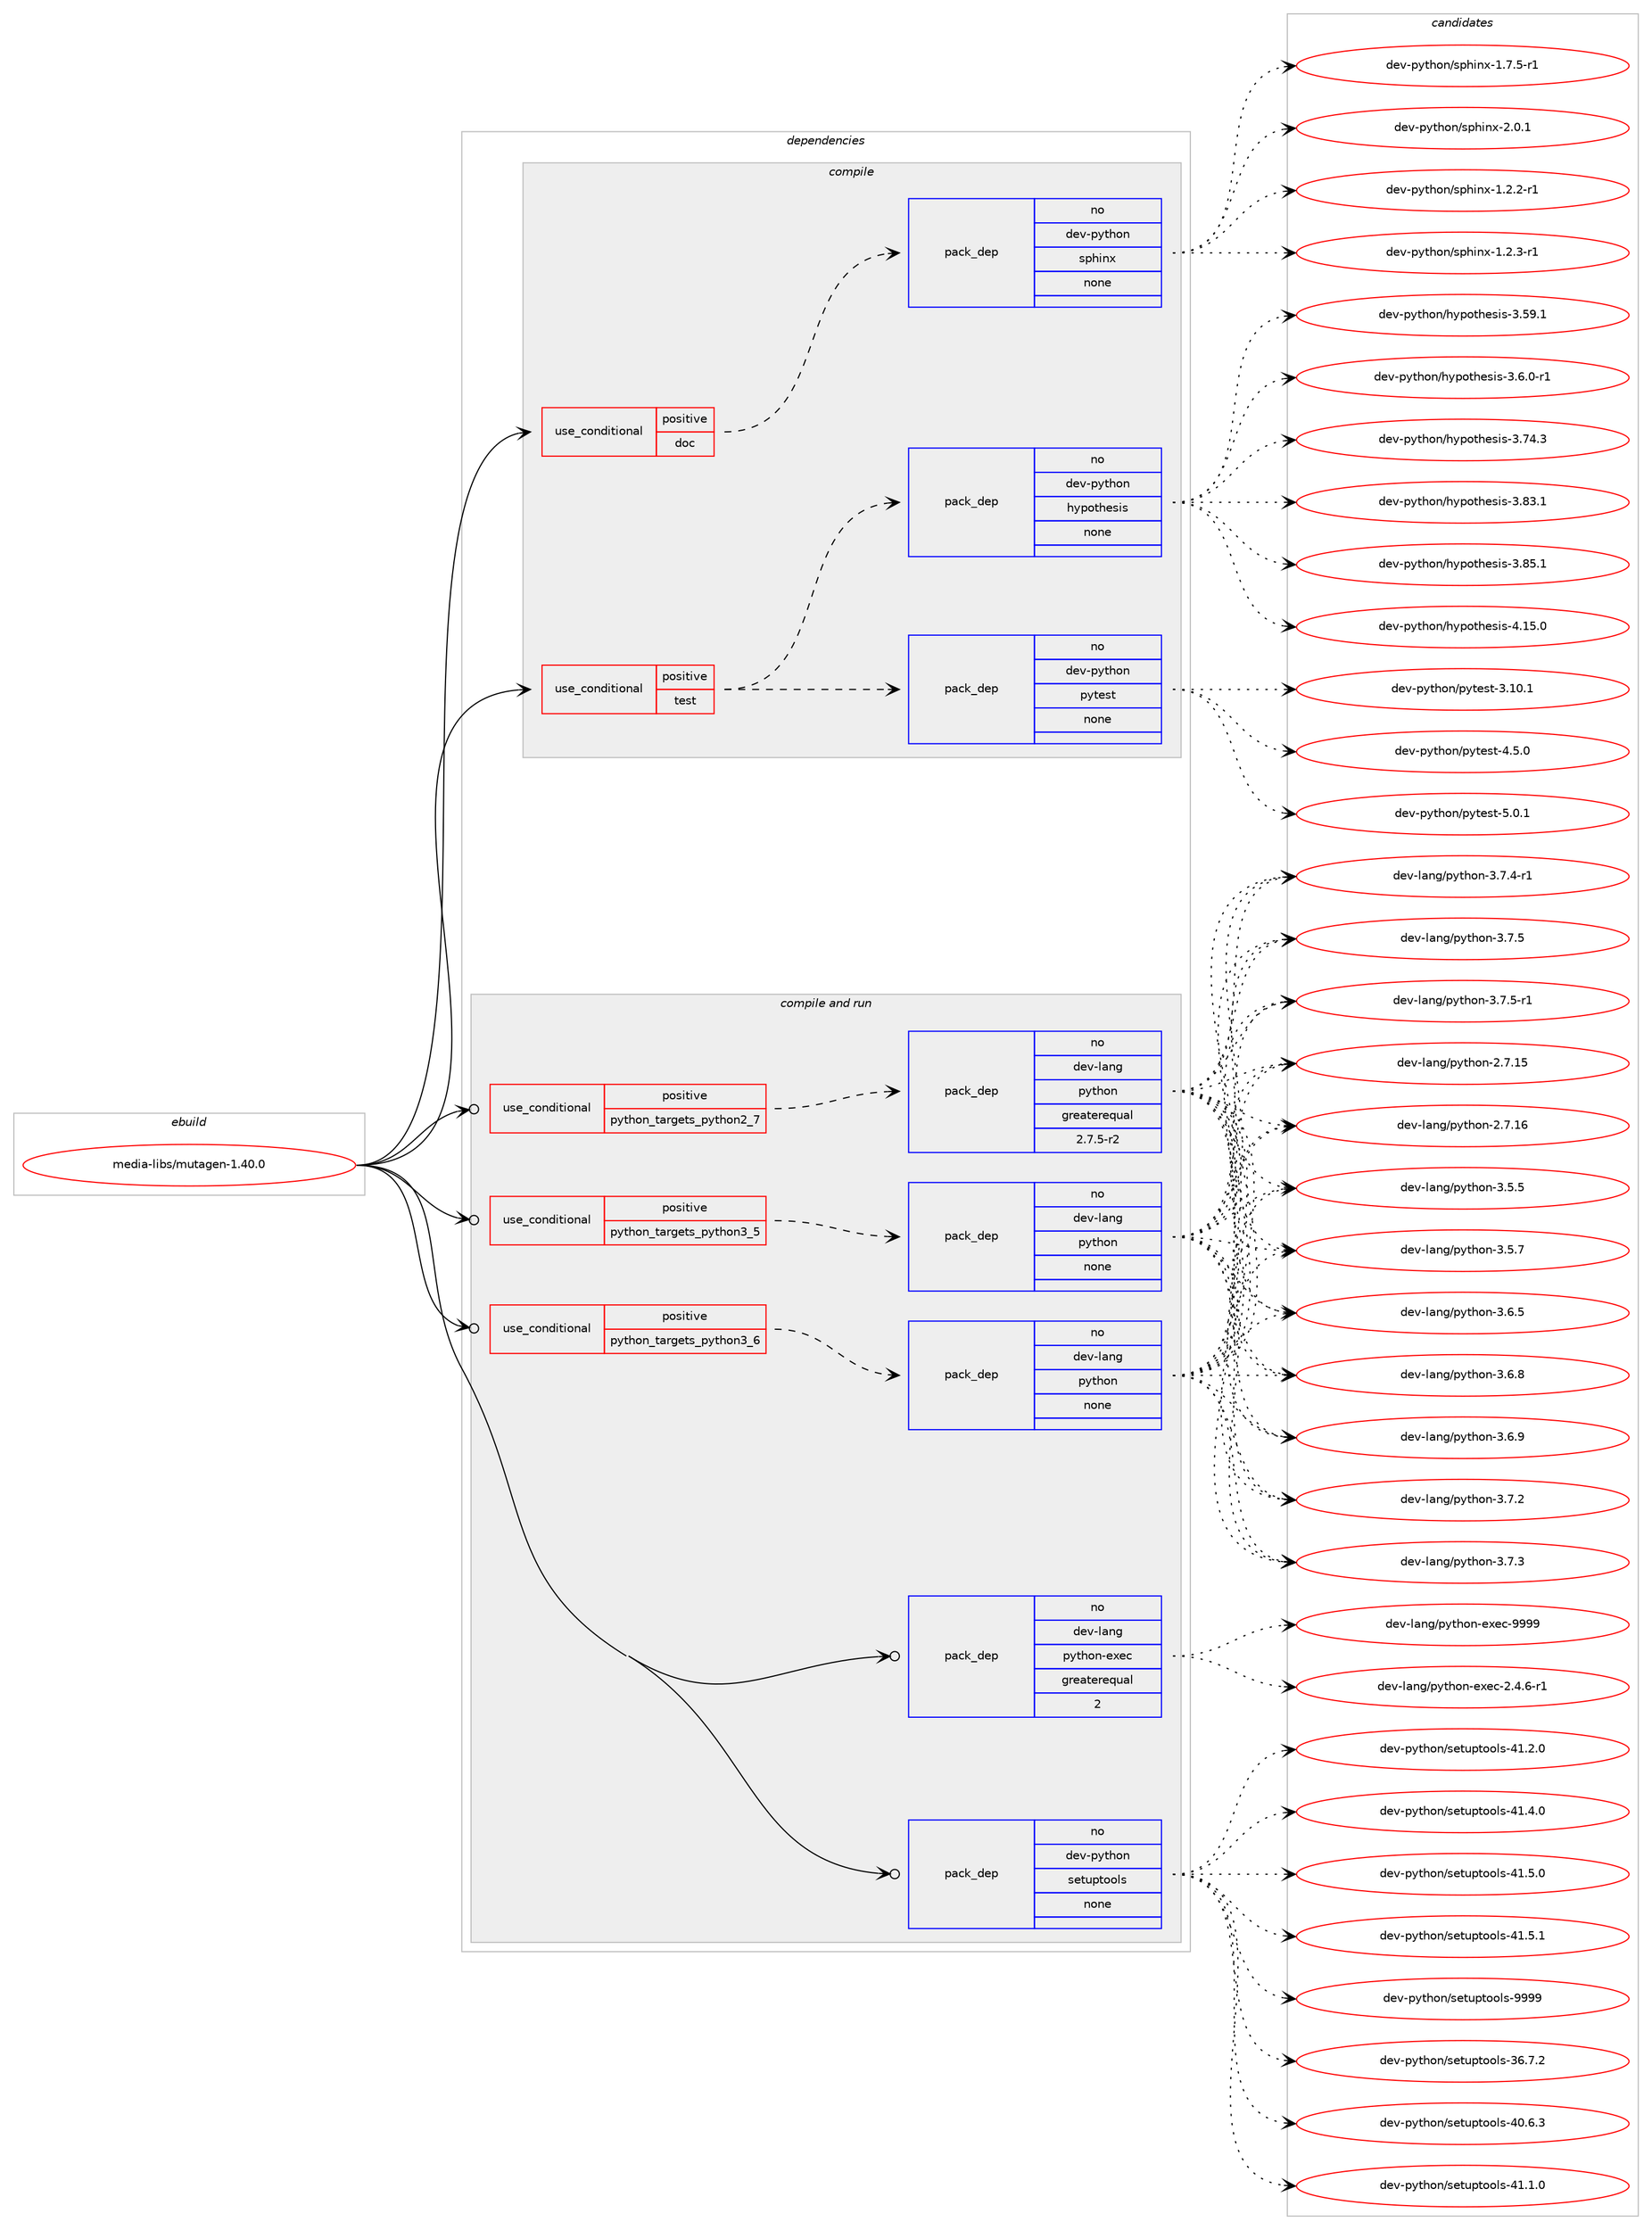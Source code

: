 digraph prolog {

# *************
# Graph options
# *************

newrank=true;
concentrate=true;
compound=true;
graph [rankdir=LR,fontname=Helvetica,fontsize=10,ranksep=1.5];#, ranksep=2.5, nodesep=0.2];
edge  [arrowhead=vee];
node  [fontname=Helvetica,fontsize=10];

# **********
# The ebuild
# **********

subgraph cluster_leftcol {
color=gray;
rank=same;
label=<<i>ebuild</i>>;
id [label="media-libs/mutagen-1.40.0", color=red, width=4, href="../media-libs/mutagen-1.40.0.svg"];
}

# ****************
# The dependencies
# ****************

subgraph cluster_midcol {
color=gray;
label=<<i>dependencies</i>>;
subgraph cluster_compile {
fillcolor="#eeeeee";
style=filled;
label=<<i>compile</i>>;
subgraph cond192344 {
dependency790327 [label=<<TABLE BORDER="0" CELLBORDER="1" CELLSPACING="0" CELLPADDING="4"><TR><TD ROWSPAN="3" CELLPADDING="10">use_conditional</TD></TR><TR><TD>positive</TD></TR><TR><TD>doc</TD></TR></TABLE>>, shape=none, color=red];
subgraph pack584170 {
dependency790328 [label=<<TABLE BORDER="0" CELLBORDER="1" CELLSPACING="0" CELLPADDING="4" WIDTH="220"><TR><TD ROWSPAN="6" CELLPADDING="30">pack_dep</TD></TR><TR><TD WIDTH="110">no</TD></TR><TR><TD>dev-python</TD></TR><TR><TD>sphinx</TD></TR><TR><TD>none</TD></TR><TR><TD></TD></TR></TABLE>>, shape=none, color=blue];
}
dependency790327:e -> dependency790328:w [weight=20,style="dashed",arrowhead="vee"];
}
id:e -> dependency790327:w [weight=20,style="solid",arrowhead="vee"];
subgraph cond192345 {
dependency790329 [label=<<TABLE BORDER="0" CELLBORDER="1" CELLSPACING="0" CELLPADDING="4"><TR><TD ROWSPAN="3" CELLPADDING="10">use_conditional</TD></TR><TR><TD>positive</TD></TR><TR><TD>test</TD></TR></TABLE>>, shape=none, color=red];
subgraph pack584171 {
dependency790330 [label=<<TABLE BORDER="0" CELLBORDER="1" CELLSPACING="0" CELLPADDING="4" WIDTH="220"><TR><TD ROWSPAN="6" CELLPADDING="30">pack_dep</TD></TR><TR><TD WIDTH="110">no</TD></TR><TR><TD>dev-python</TD></TR><TR><TD>hypothesis</TD></TR><TR><TD>none</TD></TR><TR><TD></TD></TR></TABLE>>, shape=none, color=blue];
}
dependency790329:e -> dependency790330:w [weight=20,style="dashed",arrowhead="vee"];
subgraph pack584172 {
dependency790331 [label=<<TABLE BORDER="0" CELLBORDER="1" CELLSPACING="0" CELLPADDING="4" WIDTH="220"><TR><TD ROWSPAN="6" CELLPADDING="30">pack_dep</TD></TR><TR><TD WIDTH="110">no</TD></TR><TR><TD>dev-python</TD></TR><TR><TD>pytest</TD></TR><TR><TD>none</TD></TR><TR><TD></TD></TR></TABLE>>, shape=none, color=blue];
}
dependency790329:e -> dependency790331:w [weight=20,style="dashed",arrowhead="vee"];
}
id:e -> dependency790329:w [weight=20,style="solid",arrowhead="vee"];
}
subgraph cluster_compileandrun {
fillcolor="#eeeeee";
style=filled;
label=<<i>compile and run</i>>;
subgraph cond192346 {
dependency790332 [label=<<TABLE BORDER="0" CELLBORDER="1" CELLSPACING="0" CELLPADDING="4"><TR><TD ROWSPAN="3" CELLPADDING="10">use_conditional</TD></TR><TR><TD>positive</TD></TR><TR><TD>python_targets_python2_7</TD></TR></TABLE>>, shape=none, color=red];
subgraph pack584173 {
dependency790333 [label=<<TABLE BORDER="0" CELLBORDER="1" CELLSPACING="0" CELLPADDING="4" WIDTH="220"><TR><TD ROWSPAN="6" CELLPADDING="30">pack_dep</TD></TR><TR><TD WIDTH="110">no</TD></TR><TR><TD>dev-lang</TD></TR><TR><TD>python</TD></TR><TR><TD>greaterequal</TD></TR><TR><TD>2.7.5-r2</TD></TR></TABLE>>, shape=none, color=blue];
}
dependency790332:e -> dependency790333:w [weight=20,style="dashed",arrowhead="vee"];
}
id:e -> dependency790332:w [weight=20,style="solid",arrowhead="odotvee"];
subgraph cond192347 {
dependency790334 [label=<<TABLE BORDER="0" CELLBORDER="1" CELLSPACING="0" CELLPADDING="4"><TR><TD ROWSPAN="3" CELLPADDING="10">use_conditional</TD></TR><TR><TD>positive</TD></TR><TR><TD>python_targets_python3_5</TD></TR></TABLE>>, shape=none, color=red];
subgraph pack584174 {
dependency790335 [label=<<TABLE BORDER="0" CELLBORDER="1" CELLSPACING="0" CELLPADDING="4" WIDTH="220"><TR><TD ROWSPAN="6" CELLPADDING="30">pack_dep</TD></TR><TR><TD WIDTH="110">no</TD></TR><TR><TD>dev-lang</TD></TR><TR><TD>python</TD></TR><TR><TD>none</TD></TR><TR><TD></TD></TR></TABLE>>, shape=none, color=blue];
}
dependency790334:e -> dependency790335:w [weight=20,style="dashed",arrowhead="vee"];
}
id:e -> dependency790334:w [weight=20,style="solid",arrowhead="odotvee"];
subgraph cond192348 {
dependency790336 [label=<<TABLE BORDER="0" CELLBORDER="1" CELLSPACING="0" CELLPADDING="4"><TR><TD ROWSPAN="3" CELLPADDING="10">use_conditional</TD></TR><TR><TD>positive</TD></TR><TR><TD>python_targets_python3_6</TD></TR></TABLE>>, shape=none, color=red];
subgraph pack584175 {
dependency790337 [label=<<TABLE BORDER="0" CELLBORDER="1" CELLSPACING="0" CELLPADDING="4" WIDTH="220"><TR><TD ROWSPAN="6" CELLPADDING="30">pack_dep</TD></TR><TR><TD WIDTH="110">no</TD></TR><TR><TD>dev-lang</TD></TR><TR><TD>python</TD></TR><TR><TD>none</TD></TR><TR><TD></TD></TR></TABLE>>, shape=none, color=blue];
}
dependency790336:e -> dependency790337:w [weight=20,style="dashed",arrowhead="vee"];
}
id:e -> dependency790336:w [weight=20,style="solid",arrowhead="odotvee"];
subgraph pack584176 {
dependency790338 [label=<<TABLE BORDER="0" CELLBORDER="1" CELLSPACING="0" CELLPADDING="4" WIDTH="220"><TR><TD ROWSPAN="6" CELLPADDING="30">pack_dep</TD></TR><TR><TD WIDTH="110">no</TD></TR><TR><TD>dev-lang</TD></TR><TR><TD>python-exec</TD></TR><TR><TD>greaterequal</TD></TR><TR><TD>2</TD></TR></TABLE>>, shape=none, color=blue];
}
id:e -> dependency790338:w [weight=20,style="solid",arrowhead="odotvee"];
subgraph pack584177 {
dependency790339 [label=<<TABLE BORDER="0" CELLBORDER="1" CELLSPACING="0" CELLPADDING="4" WIDTH="220"><TR><TD ROWSPAN="6" CELLPADDING="30">pack_dep</TD></TR><TR><TD WIDTH="110">no</TD></TR><TR><TD>dev-python</TD></TR><TR><TD>setuptools</TD></TR><TR><TD>none</TD></TR><TR><TD></TD></TR></TABLE>>, shape=none, color=blue];
}
id:e -> dependency790339:w [weight=20,style="solid",arrowhead="odotvee"];
}
subgraph cluster_run {
fillcolor="#eeeeee";
style=filled;
label=<<i>run</i>>;
}
}

# **************
# The candidates
# **************

subgraph cluster_choices {
rank=same;
color=gray;
label=<<i>candidates</i>>;

subgraph choice584170 {
color=black;
nodesep=1;
choice10010111845112121116104111110471151121041051101204549465046504511449 [label="dev-python/sphinx-1.2.2-r1", color=red, width=4,href="../dev-python/sphinx-1.2.2-r1.svg"];
choice10010111845112121116104111110471151121041051101204549465046514511449 [label="dev-python/sphinx-1.2.3-r1", color=red, width=4,href="../dev-python/sphinx-1.2.3-r1.svg"];
choice10010111845112121116104111110471151121041051101204549465546534511449 [label="dev-python/sphinx-1.7.5-r1", color=red, width=4,href="../dev-python/sphinx-1.7.5-r1.svg"];
choice1001011184511212111610411111047115112104105110120455046484649 [label="dev-python/sphinx-2.0.1", color=red, width=4,href="../dev-python/sphinx-2.0.1.svg"];
dependency790328:e -> choice10010111845112121116104111110471151121041051101204549465046504511449:w [style=dotted,weight="100"];
dependency790328:e -> choice10010111845112121116104111110471151121041051101204549465046514511449:w [style=dotted,weight="100"];
dependency790328:e -> choice10010111845112121116104111110471151121041051101204549465546534511449:w [style=dotted,weight="100"];
dependency790328:e -> choice1001011184511212111610411111047115112104105110120455046484649:w [style=dotted,weight="100"];
}
subgraph choice584171 {
color=black;
nodesep=1;
choice100101118451121211161041111104710412111211111610410111510511545514653574649 [label="dev-python/hypothesis-3.59.1", color=red, width=4,href="../dev-python/hypothesis-3.59.1.svg"];
choice10010111845112121116104111110471041211121111161041011151051154551465446484511449 [label="dev-python/hypothesis-3.6.0-r1", color=red, width=4,href="../dev-python/hypothesis-3.6.0-r1.svg"];
choice100101118451121211161041111104710412111211111610410111510511545514655524651 [label="dev-python/hypothesis-3.74.3", color=red, width=4,href="../dev-python/hypothesis-3.74.3.svg"];
choice100101118451121211161041111104710412111211111610410111510511545514656514649 [label="dev-python/hypothesis-3.83.1", color=red, width=4,href="../dev-python/hypothesis-3.83.1.svg"];
choice100101118451121211161041111104710412111211111610410111510511545514656534649 [label="dev-python/hypothesis-3.85.1", color=red, width=4,href="../dev-python/hypothesis-3.85.1.svg"];
choice100101118451121211161041111104710412111211111610410111510511545524649534648 [label="dev-python/hypothesis-4.15.0", color=red, width=4,href="../dev-python/hypothesis-4.15.0.svg"];
dependency790330:e -> choice100101118451121211161041111104710412111211111610410111510511545514653574649:w [style=dotted,weight="100"];
dependency790330:e -> choice10010111845112121116104111110471041211121111161041011151051154551465446484511449:w [style=dotted,weight="100"];
dependency790330:e -> choice100101118451121211161041111104710412111211111610410111510511545514655524651:w [style=dotted,weight="100"];
dependency790330:e -> choice100101118451121211161041111104710412111211111610410111510511545514656514649:w [style=dotted,weight="100"];
dependency790330:e -> choice100101118451121211161041111104710412111211111610410111510511545514656534649:w [style=dotted,weight="100"];
dependency790330:e -> choice100101118451121211161041111104710412111211111610410111510511545524649534648:w [style=dotted,weight="100"];
}
subgraph choice584172 {
color=black;
nodesep=1;
choice100101118451121211161041111104711212111610111511645514649484649 [label="dev-python/pytest-3.10.1", color=red, width=4,href="../dev-python/pytest-3.10.1.svg"];
choice1001011184511212111610411111047112121116101115116455246534648 [label="dev-python/pytest-4.5.0", color=red, width=4,href="../dev-python/pytest-4.5.0.svg"];
choice1001011184511212111610411111047112121116101115116455346484649 [label="dev-python/pytest-5.0.1", color=red, width=4,href="../dev-python/pytest-5.0.1.svg"];
dependency790331:e -> choice100101118451121211161041111104711212111610111511645514649484649:w [style=dotted,weight="100"];
dependency790331:e -> choice1001011184511212111610411111047112121116101115116455246534648:w [style=dotted,weight="100"];
dependency790331:e -> choice1001011184511212111610411111047112121116101115116455346484649:w [style=dotted,weight="100"];
}
subgraph choice584173 {
color=black;
nodesep=1;
choice10010111845108971101034711212111610411111045504655464953 [label="dev-lang/python-2.7.15", color=red, width=4,href="../dev-lang/python-2.7.15.svg"];
choice10010111845108971101034711212111610411111045504655464954 [label="dev-lang/python-2.7.16", color=red, width=4,href="../dev-lang/python-2.7.16.svg"];
choice100101118451089711010347112121116104111110455146534653 [label="dev-lang/python-3.5.5", color=red, width=4,href="../dev-lang/python-3.5.5.svg"];
choice100101118451089711010347112121116104111110455146534655 [label="dev-lang/python-3.5.7", color=red, width=4,href="../dev-lang/python-3.5.7.svg"];
choice100101118451089711010347112121116104111110455146544653 [label="dev-lang/python-3.6.5", color=red, width=4,href="../dev-lang/python-3.6.5.svg"];
choice100101118451089711010347112121116104111110455146544656 [label="dev-lang/python-3.6.8", color=red, width=4,href="../dev-lang/python-3.6.8.svg"];
choice100101118451089711010347112121116104111110455146544657 [label="dev-lang/python-3.6.9", color=red, width=4,href="../dev-lang/python-3.6.9.svg"];
choice100101118451089711010347112121116104111110455146554650 [label="dev-lang/python-3.7.2", color=red, width=4,href="../dev-lang/python-3.7.2.svg"];
choice100101118451089711010347112121116104111110455146554651 [label="dev-lang/python-3.7.3", color=red, width=4,href="../dev-lang/python-3.7.3.svg"];
choice1001011184510897110103471121211161041111104551465546524511449 [label="dev-lang/python-3.7.4-r1", color=red, width=4,href="../dev-lang/python-3.7.4-r1.svg"];
choice100101118451089711010347112121116104111110455146554653 [label="dev-lang/python-3.7.5", color=red, width=4,href="../dev-lang/python-3.7.5.svg"];
choice1001011184510897110103471121211161041111104551465546534511449 [label="dev-lang/python-3.7.5-r1", color=red, width=4,href="../dev-lang/python-3.7.5-r1.svg"];
dependency790333:e -> choice10010111845108971101034711212111610411111045504655464953:w [style=dotted,weight="100"];
dependency790333:e -> choice10010111845108971101034711212111610411111045504655464954:w [style=dotted,weight="100"];
dependency790333:e -> choice100101118451089711010347112121116104111110455146534653:w [style=dotted,weight="100"];
dependency790333:e -> choice100101118451089711010347112121116104111110455146534655:w [style=dotted,weight="100"];
dependency790333:e -> choice100101118451089711010347112121116104111110455146544653:w [style=dotted,weight="100"];
dependency790333:e -> choice100101118451089711010347112121116104111110455146544656:w [style=dotted,weight="100"];
dependency790333:e -> choice100101118451089711010347112121116104111110455146544657:w [style=dotted,weight="100"];
dependency790333:e -> choice100101118451089711010347112121116104111110455146554650:w [style=dotted,weight="100"];
dependency790333:e -> choice100101118451089711010347112121116104111110455146554651:w [style=dotted,weight="100"];
dependency790333:e -> choice1001011184510897110103471121211161041111104551465546524511449:w [style=dotted,weight="100"];
dependency790333:e -> choice100101118451089711010347112121116104111110455146554653:w [style=dotted,weight="100"];
dependency790333:e -> choice1001011184510897110103471121211161041111104551465546534511449:w [style=dotted,weight="100"];
}
subgraph choice584174 {
color=black;
nodesep=1;
choice10010111845108971101034711212111610411111045504655464953 [label="dev-lang/python-2.7.15", color=red, width=4,href="../dev-lang/python-2.7.15.svg"];
choice10010111845108971101034711212111610411111045504655464954 [label="dev-lang/python-2.7.16", color=red, width=4,href="../dev-lang/python-2.7.16.svg"];
choice100101118451089711010347112121116104111110455146534653 [label="dev-lang/python-3.5.5", color=red, width=4,href="../dev-lang/python-3.5.5.svg"];
choice100101118451089711010347112121116104111110455146534655 [label="dev-lang/python-3.5.7", color=red, width=4,href="../dev-lang/python-3.5.7.svg"];
choice100101118451089711010347112121116104111110455146544653 [label="dev-lang/python-3.6.5", color=red, width=4,href="../dev-lang/python-3.6.5.svg"];
choice100101118451089711010347112121116104111110455146544656 [label="dev-lang/python-3.6.8", color=red, width=4,href="../dev-lang/python-3.6.8.svg"];
choice100101118451089711010347112121116104111110455146544657 [label="dev-lang/python-3.6.9", color=red, width=4,href="../dev-lang/python-3.6.9.svg"];
choice100101118451089711010347112121116104111110455146554650 [label="dev-lang/python-3.7.2", color=red, width=4,href="../dev-lang/python-3.7.2.svg"];
choice100101118451089711010347112121116104111110455146554651 [label="dev-lang/python-3.7.3", color=red, width=4,href="../dev-lang/python-3.7.3.svg"];
choice1001011184510897110103471121211161041111104551465546524511449 [label="dev-lang/python-3.7.4-r1", color=red, width=4,href="../dev-lang/python-3.7.4-r1.svg"];
choice100101118451089711010347112121116104111110455146554653 [label="dev-lang/python-3.7.5", color=red, width=4,href="../dev-lang/python-3.7.5.svg"];
choice1001011184510897110103471121211161041111104551465546534511449 [label="dev-lang/python-3.7.5-r1", color=red, width=4,href="../dev-lang/python-3.7.5-r1.svg"];
dependency790335:e -> choice10010111845108971101034711212111610411111045504655464953:w [style=dotted,weight="100"];
dependency790335:e -> choice10010111845108971101034711212111610411111045504655464954:w [style=dotted,weight="100"];
dependency790335:e -> choice100101118451089711010347112121116104111110455146534653:w [style=dotted,weight="100"];
dependency790335:e -> choice100101118451089711010347112121116104111110455146534655:w [style=dotted,weight="100"];
dependency790335:e -> choice100101118451089711010347112121116104111110455146544653:w [style=dotted,weight="100"];
dependency790335:e -> choice100101118451089711010347112121116104111110455146544656:w [style=dotted,weight="100"];
dependency790335:e -> choice100101118451089711010347112121116104111110455146544657:w [style=dotted,weight="100"];
dependency790335:e -> choice100101118451089711010347112121116104111110455146554650:w [style=dotted,weight="100"];
dependency790335:e -> choice100101118451089711010347112121116104111110455146554651:w [style=dotted,weight="100"];
dependency790335:e -> choice1001011184510897110103471121211161041111104551465546524511449:w [style=dotted,weight="100"];
dependency790335:e -> choice100101118451089711010347112121116104111110455146554653:w [style=dotted,weight="100"];
dependency790335:e -> choice1001011184510897110103471121211161041111104551465546534511449:w [style=dotted,weight="100"];
}
subgraph choice584175 {
color=black;
nodesep=1;
choice10010111845108971101034711212111610411111045504655464953 [label="dev-lang/python-2.7.15", color=red, width=4,href="../dev-lang/python-2.7.15.svg"];
choice10010111845108971101034711212111610411111045504655464954 [label="dev-lang/python-2.7.16", color=red, width=4,href="../dev-lang/python-2.7.16.svg"];
choice100101118451089711010347112121116104111110455146534653 [label="dev-lang/python-3.5.5", color=red, width=4,href="../dev-lang/python-3.5.5.svg"];
choice100101118451089711010347112121116104111110455146534655 [label="dev-lang/python-3.5.7", color=red, width=4,href="../dev-lang/python-3.5.7.svg"];
choice100101118451089711010347112121116104111110455146544653 [label="dev-lang/python-3.6.5", color=red, width=4,href="../dev-lang/python-3.6.5.svg"];
choice100101118451089711010347112121116104111110455146544656 [label="dev-lang/python-3.6.8", color=red, width=4,href="../dev-lang/python-3.6.8.svg"];
choice100101118451089711010347112121116104111110455146544657 [label="dev-lang/python-3.6.9", color=red, width=4,href="../dev-lang/python-3.6.9.svg"];
choice100101118451089711010347112121116104111110455146554650 [label="dev-lang/python-3.7.2", color=red, width=4,href="../dev-lang/python-3.7.2.svg"];
choice100101118451089711010347112121116104111110455146554651 [label="dev-lang/python-3.7.3", color=red, width=4,href="../dev-lang/python-3.7.3.svg"];
choice1001011184510897110103471121211161041111104551465546524511449 [label="dev-lang/python-3.7.4-r1", color=red, width=4,href="../dev-lang/python-3.7.4-r1.svg"];
choice100101118451089711010347112121116104111110455146554653 [label="dev-lang/python-3.7.5", color=red, width=4,href="../dev-lang/python-3.7.5.svg"];
choice1001011184510897110103471121211161041111104551465546534511449 [label="dev-lang/python-3.7.5-r1", color=red, width=4,href="../dev-lang/python-3.7.5-r1.svg"];
dependency790337:e -> choice10010111845108971101034711212111610411111045504655464953:w [style=dotted,weight="100"];
dependency790337:e -> choice10010111845108971101034711212111610411111045504655464954:w [style=dotted,weight="100"];
dependency790337:e -> choice100101118451089711010347112121116104111110455146534653:w [style=dotted,weight="100"];
dependency790337:e -> choice100101118451089711010347112121116104111110455146534655:w [style=dotted,weight="100"];
dependency790337:e -> choice100101118451089711010347112121116104111110455146544653:w [style=dotted,weight="100"];
dependency790337:e -> choice100101118451089711010347112121116104111110455146544656:w [style=dotted,weight="100"];
dependency790337:e -> choice100101118451089711010347112121116104111110455146544657:w [style=dotted,weight="100"];
dependency790337:e -> choice100101118451089711010347112121116104111110455146554650:w [style=dotted,weight="100"];
dependency790337:e -> choice100101118451089711010347112121116104111110455146554651:w [style=dotted,weight="100"];
dependency790337:e -> choice1001011184510897110103471121211161041111104551465546524511449:w [style=dotted,weight="100"];
dependency790337:e -> choice100101118451089711010347112121116104111110455146554653:w [style=dotted,weight="100"];
dependency790337:e -> choice1001011184510897110103471121211161041111104551465546534511449:w [style=dotted,weight="100"];
}
subgraph choice584176 {
color=black;
nodesep=1;
choice10010111845108971101034711212111610411111045101120101994550465246544511449 [label="dev-lang/python-exec-2.4.6-r1", color=red, width=4,href="../dev-lang/python-exec-2.4.6-r1.svg"];
choice10010111845108971101034711212111610411111045101120101994557575757 [label="dev-lang/python-exec-9999", color=red, width=4,href="../dev-lang/python-exec-9999.svg"];
dependency790338:e -> choice10010111845108971101034711212111610411111045101120101994550465246544511449:w [style=dotted,weight="100"];
dependency790338:e -> choice10010111845108971101034711212111610411111045101120101994557575757:w [style=dotted,weight="100"];
}
subgraph choice584177 {
color=black;
nodesep=1;
choice100101118451121211161041111104711510111611711211611111110811545515446554650 [label="dev-python/setuptools-36.7.2", color=red, width=4,href="../dev-python/setuptools-36.7.2.svg"];
choice100101118451121211161041111104711510111611711211611111110811545524846544651 [label="dev-python/setuptools-40.6.3", color=red, width=4,href="../dev-python/setuptools-40.6.3.svg"];
choice100101118451121211161041111104711510111611711211611111110811545524946494648 [label="dev-python/setuptools-41.1.0", color=red, width=4,href="../dev-python/setuptools-41.1.0.svg"];
choice100101118451121211161041111104711510111611711211611111110811545524946504648 [label="dev-python/setuptools-41.2.0", color=red, width=4,href="../dev-python/setuptools-41.2.0.svg"];
choice100101118451121211161041111104711510111611711211611111110811545524946524648 [label="dev-python/setuptools-41.4.0", color=red, width=4,href="../dev-python/setuptools-41.4.0.svg"];
choice100101118451121211161041111104711510111611711211611111110811545524946534648 [label="dev-python/setuptools-41.5.0", color=red, width=4,href="../dev-python/setuptools-41.5.0.svg"];
choice100101118451121211161041111104711510111611711211611111110811545524946534649 [label="dev-python/setuptools-41.5.1", color=red, width=4,href="../dev-python/setuptools-41.5.1.svg"];
choice10010111845112121116104111110471151011161171121161111111081154557575757 [label="dev-python/setuptools-9999", color=red, width=4,href="../dev-python/setuptools-9999.svg"];
dependency790339:e -> choice100101118451121211161041111104711510111611711211611111110811545515446554650:w [style=dotted,weight="100"];
dependency790339:e -> choice100101118451121211161041111104711510111611711211611111110811545524846544651:w [style=dotted,weight="100"];
dependency790339:e -> choice100101118451121211161041111104711510111611711211611111110811545524946494648:w [style=dotted,weight="100"];
dependency790339:e -> choice100101118451121211161041111104711510111611711211611111110811545524946504648:w [style=dotted,weight="100"];
dependency790339:e -> choice100101118451121211161041111104711510111611711211611111110811545524946524648:w [style=dotted,weight="100"];
dependency790339:e -> choice100101118451121211161041111104711510111611711211611111110811545524946534648:w [style=dotted,weight="100"];
dependency790339:e -> choice100101118451121211161041111104711510111611711211611111110811545524946534649:w [style=dotted,weight="100"];
dependency790339:e -> choice10010111845112121116104111110471151011161171121161111111081154557575757:w [style=dotted,weight="100"];
}
}

}

